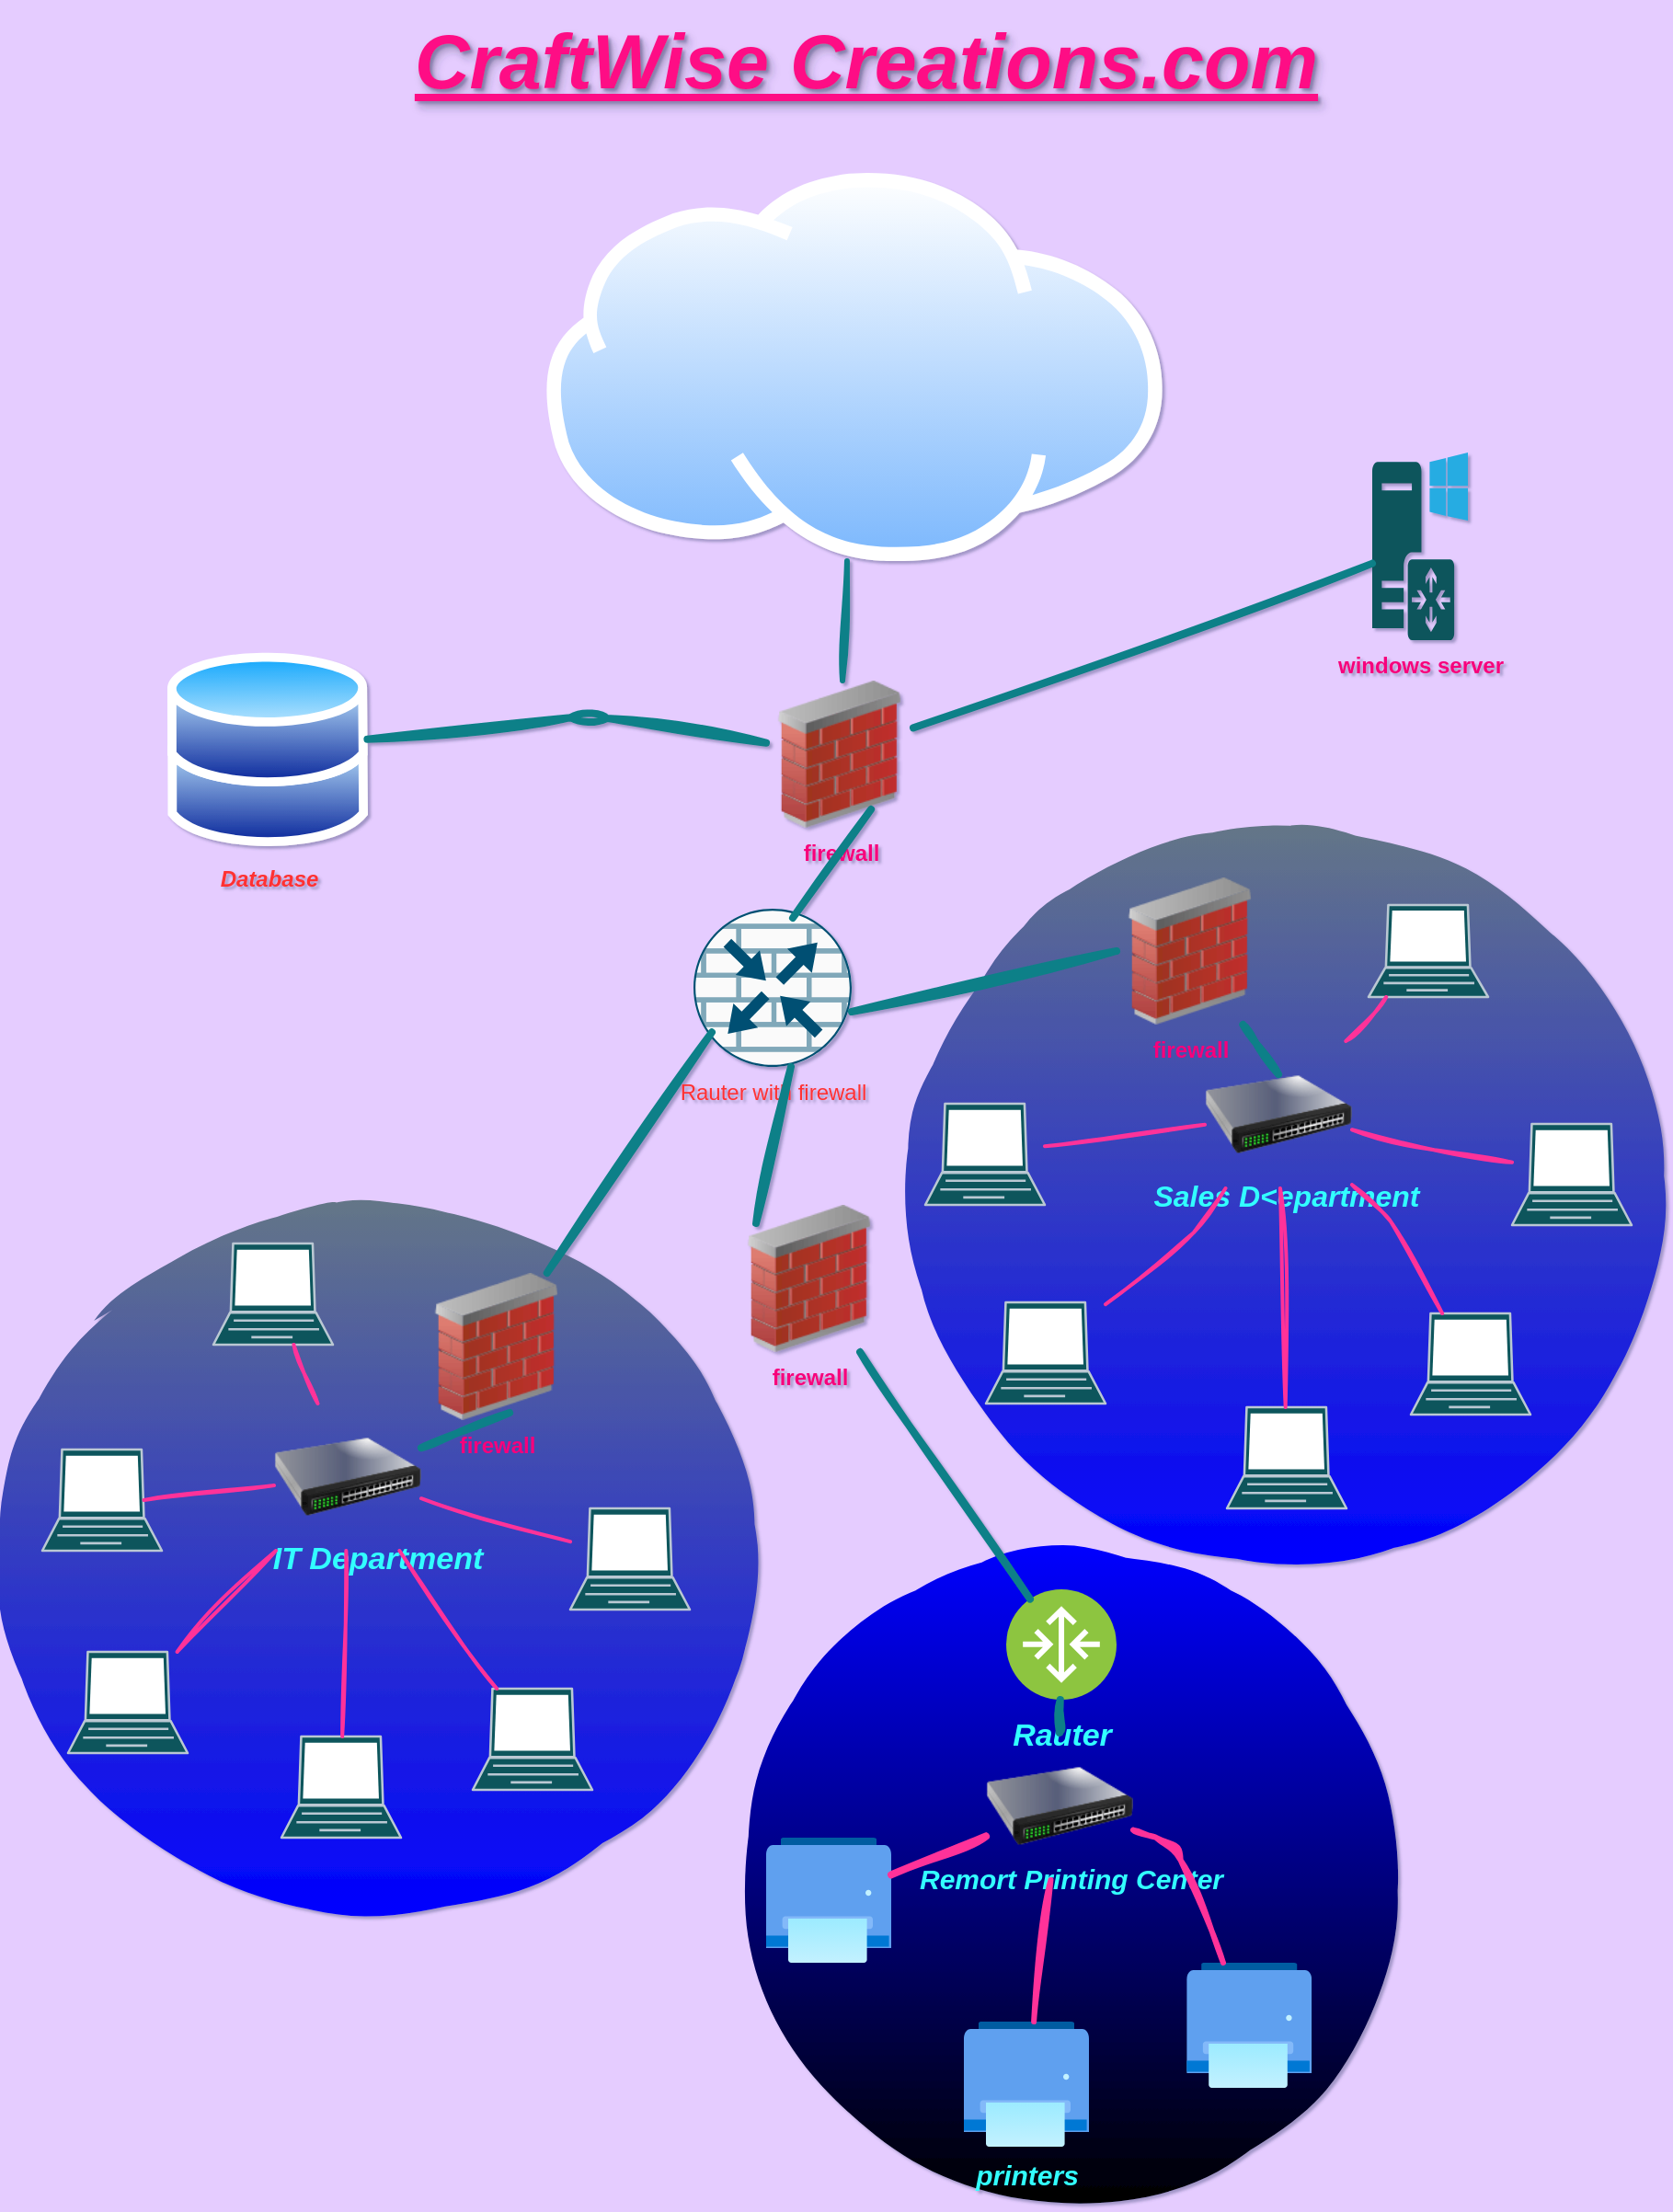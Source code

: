 <mxfile version="24.3.1" type="google">
  <diagram name="Page-1" id="t7aT-vjnfJ03V7gcOWBv">
    <mxGraphModel dx="1781" dy="1775" grid="0" gridSize="10" guides="1" tooltips="1" connect="1" arrows="1" fold="1" page="1" pageScale="1" pageWidth="827" pageHeight="1169" background="#E5CCFF" math="0" shadow="1">
      <root>
        <mxCell id="0" />
        <mxCell id="1" parent="0" />
        <mxCell id="v_30qN0dFmq3tohGrsNm-68" value="Remort Printing Center" style="ellipse;whiteSpace=wrap;html=1;aspect=fixed;rounded=1;sketch=1;hachureGap=4;jiggle=2;curveFitting=1;strokeColor=none;fontFamily=Helvetica;fontColor=#33FFFF;fillColor=#0000FF;gradientColor=default;fontStyle=3;fontSize=15;" parent="1" vertex="1">
          <mxGeometry x="368" y="662" width="355" height="355" as="geometry" />
        </mxCell>
        <mxCell id="v_30qN0dFmq3tohGrsNm-1" value="Database" style="image;aspect=fixed;perimeter=ellipsePerimeter;html=1;align=center;shadow=0;dashed=0;spacingTop=3;image=img/lib/active_directory/databases.svg;labelBackgroundColor=none;fillColor=#09555B;strokeColor=#BAC8D3;fontColor=#FF3333;rounded=1;fontStyle=3" parent="1" vertex="1">
          <mxGeometry x="54" y="173" width="109" height="106.82" as="geometry" />
        </mxCell>
        <mxCell id="v_30qN0dFmq3tohGrsNm-2" value="" style="image;aspect=fixed;perimeter=ellipsePerimeter;html=1;align=center;shadow=0;dashed=0;spacingTop=3;image=img/lib/active_directory/internet_cloud.svg;labelBackgroundColor=none;fillColor=#09555B;strokeColor=#BAC8D3;fontColor=#EEEEEE;rounded=1;" parent="1" vertex="1">
          <mxGeometry x="260" y="-87" width="335" height="211.05" as="geometry" />
        </mxCell>
        <mxCell id="v_30qN0dFmq3tohGrsNm-7" value="" style="sketch=0;aspect=fixed;pointerEvents=1;shadow=0;dashed=0;html=1;strokeColor=none;labelPosition=center;verticalLabelPosition=bottom;verticalAlign=top;align=center;fillColor=#09555B;shape=mxgraph.mscae.enterprise.wireless_connection;labelBackgroundColor=none;fontColor=#EEEEEE;rounded=1;" parent="1" vertex="1">
          <mxGeometry x="581" y="283" width="42" height="50" as="geometry" />
        </mxCell>
        <mxCell id="v_30qN0dFmq3tohGrsNm-9" value="windows server" style="sketch=0;pointerEvents=1;shadow=0;dashed=0;html=1;strokeColor=none;fillColor=#09555B;labelPosition=center;verticalLabelPosition=bottom;verticalAlign=top;outlineConnect=0;align=center;shape=mxgraph.office.servers.windows_router;labelBackgroundColor=none;fontColor=#F7007C;rounded=1;fontStyle=1" parent="1" vertex="1">
          <mxGeometry x="709" y="65" width="52" height="102" as="geometry" />
        </mxCell>
        <mxCell id="v_30qN0dFmq3tohGrsNm-18" value="firewall" style="image;html=1;image=img/lib/clip_art/networking/Firewall_02_128x128.png;labelBackgroundColor=none;fillColor=#09555B;strokeColor=#BAC8D3;fontColor=#F7007C;rounded=1;fontStyle=1" parent="1" vertex="1">
          <mxGeometry x="363" y="474" width="80" height="80" as="geometry" />
        </mxCell>
        <mxCell id="v_30qN0dFmq3tohGrsNm-23" style="edgeStyle=none;rounded=1;sketch=1;hachureGap=4;jiggle=2;curveFitting=1;orthogonalLoop=1;jettySize=auto;html=1;exitX=0.92;exitY=0.5;exitDx=0;exitDy=0;exitPerimeter=0;entryX=0.833;entryY=0.76;entryDx=0;entryDy=0;entryPerimeter=0;strokeColor=#0B4D6A;fontFamily=Architects Daughter;fontSource=https%3A%2F%2Ffonts.googleapis.com%2Fcss%3Ffamily%3DArchitects%2BDaughter;" parent="1" source="v_30qN0dFmq3tohGrsNm-7" target="v_30qN0dFmq3tohGrsNm-7" edge="1">
          <mxGeometry relative="1" as="geometry" />
        </mxCell>
        <mxCell id="v_30qN0dFmq3tohGrsNm-27" value="Rauter with firewall" style="sketch=0;points=[[0.5,0,0],[1,0.5,0],[0.5,1,0],[0,0.5,0],[0.145,0.145,0],[0.856,0.145,0],[0.855,0.856,0],[0.145,0.855,0]];verticalLabelPosition=bottom;html=1;verticalAlign=top;aspect=fixed;align=center;pointerEvents=1;shape=mxgraph.cisco19.rect;prIcon=router_with_firewall;fillColor=#FAFAFA;strokeColor=#005073;rounded=1;hachureGap=4;jiggle=2;curveFitting=1;fontFamily=Helvetica;fontColor=#FF3333;" parent="1" vertex="1">
          <mxGeometry x="340" y="313" width="86" height="86" as="geometry" />
        </mxCell>
        <mxCell id="v_30qN0dFmq3tohGrsNm-36" value="IT Department" style="strokeWidth=2;html=1;shape=mxgraph.flowchart.start_2;whiteSpace=wrap;rounded=1;sketch=1;hachureGap=4;jiggle=2;curveFitting=1;strokeColor=none;fontFamily=Helvetica;fontColor=#33FFFF;fillColor=#647687;gradientColor=#0000FF;fontStyle=3;fontSize=17;" parent="1" vertex="1">
          <mxGeometry x="-37" y="474" width="411" height="385" as="geometry" />
        </mxCell>
        <mxCell id="v_30qN0dFmq3tohGrsNm-13" value="" style="fontColor=#EEEEEE;verticalAlign=top;verticalLabelPosition=bottom;labelPosition=center;align=center;html=1;outlineConnect=0;fillColor=#09555B;strokeColor=#BAC8D3;gradientDirection=north;strokeWidth=2;shape=mxgraph.networks.laptop;labelBackgroundColor=none;rounded=1;" parent="1" vertex="1">
          <mxGeometry y="717" width="65" height="55" as="geometry" />
        </mxCell>
        <mxCell id="v_30qN0dFmq3tohGrsNm-12" value="" style="fontColor=#EEEEEE;verticalAlign=top;verticalLabelPosition=bottom;labelPosition=center;align=center;html=1;outlineConnect=0;fillColor=#09555B;strokeColor=#BAC8D3;gradientDirection=north;strokeWidth=2;shape=mxgraph.networks.laptop;labelBackgroundColor=none;rounded=1;" parent="1" vertex="1">
          <mxGeometry x="273" y="639" width="65" height="55" as="geometry" />
        </mxCell>
        <mxCell id="v_30qN0dFmq3tohGrsNm-39" value="Sales D&amp;lt;epartment" style="strokeWidth=2;html=1;shape=mxgraph.flowchart.start_2;whiteSpace=wrap;rounded=1;sketch=1;hachureGap=4;jiggle=2;curveFitting=1;strokeColor=none;fontFamily=Helvetica;fontColor=#33FFFF;fillColor=#647687;gradientColor=#0000FF;fontStyle=3;fontSize=16;" parent="1" vertex="1">
          <mxGeometry x="457" y="269" width="411" height="399" as="geometry" />
        </mxCell>
        <mxCell id="v_30qN0dFmq3tohGrsNm-40" value="" style="image;html=1;image=img/lib/clip_art/networking/Switch_128x128.png;rounded=1;sketch=1;hachureGap=4;jiggle=2;curveFitting=1;strokeColor=#BAC8D3;fontFamily=Architects Daughter;fontSource=https%3A%2F%2Ffonts.googleapis.com%2Fcss%3Ffamily%3DArchitects%2BDaughter;fontColor=#EEEEEE;fillColor=#09555B;" parent="1" vertex="1">
          <mxGeometry x="618" y="385" width="80" height="80" as="geometry" />
        </mxCell>
        <mxCell id="v_30qN0dFmq3tohGrsNm-41" value="" style="fontColor=#EEEEEE;verticalAlign=top;verticalLabelPosition=bottom;labelPosition=center;align=center;html=1;outlineConnect=0;fillColor=#09555B;strokeColor=#BAC8D3;gradientDirection=north;strokeWidth=2;shape=mxgraph.networks.laptop;labelBackgroundColor=none;rounded=1;" parent="1" vertex="1">
          <mxGeometry x="220" y="737" width="65" height="55" as="geometry" />
        </mxCell>
        <mxCell id="v_30qN0dFmq3tohGrsNm-42" value="" style="fontColor=#EEEEEE;verticalAlign=top;verticalLabelPosition=bottom;labelPosition=center;align=center;html=1;outlineConnect=0;fillColor=#09555B;strokeColor=#BAC8D3;gradientDirection=north;strokeWidth=2;shape=mxgraph.networks.laptop;labelBackgroundColor=none;rounded=1;" parent="1" vertex="1">
          <mxGeometry x="730" y="533" width="65" height="55" as="geometry" />
        </mxCell>
        <mxCell id="v_30qN0dFmq3tohGrsNm-43" value="" style="fontColor=#EEEEEE;verticalAlign=top;verticalLabelPosition=bottom;labelPosition=center;align=center;html=1;outlineConnect=0;fillColor=#09555B;strokeColor=#BAC8D3;gradientDirection=north;strokeWidth=2;shape=mxgraph.networks.laptop;labelBackgroundColor=none;rounded=1;" parent="1" vertex="1">
          <mxGeometry x="785" y="430" width="65" height="55" as="geometry" />
        </mxCell>
        <mxCell id="v_30qN0dFmq3tohGrsNm-44" value="" style="fontColor=#EEEEEE;verticalAlign=top;verticalLabelPosition=bottom;labelPosition=center;align=center;html=1;outlineConnect=0;fillColor=#09555B;strokeColor=#BAC8D3;gradientDirection=north;strokeWidth=2;shape=mxgraph.networks.laptop;labelBackgroundColor=none;rounded=1;" parent="1" vertex="1">
          <mxGeometry x="466" y="419" width="65" height="55" as="geometry" />
        </mxCell>
        <mxCell id="v_30qN0dFmq3tohGrsNm-45" value="" style="fontColor=#EEEEEE;verticalAlign=top;verticalLabelPosition=bottom;labelPosition=center;align=center;html=1;outlineConnect=0;fillColor=#09555B;strokeColor=#BAC8D3;gradientDirection=north;strokeWidth=2;shape=mxgraph.networks.laptop;labelBackgroundColor=none;rounded=1;" parent="1" vertex="1">
          <mxGeometry x="630" y="584" width="65" height="55" as="geometry" />
        </mxCell>
        <mxCell id="v_30qN0dFmq3tohGrsNm-46" value="" style="fontColor=#EEEEEE;verticalAlign=top;verticalLabelPosition=bottom;labelPosition=center;align=center;html=1;outlineConnect=0;fillColor=#09555B;strokeColor=#BAC8D3;gradientDirection=north;strokeWidth=2;shape=mxgraph.networks.laptop;labelBackgroundColor=none;rounded=1;" parent="1" vertex="1">
          <mxGeometry x="499" y="527" width="65" height="55" as="geometry" />
        </mxCell>
        <mxCell id="v_30qN0dFmq3tohGrsNm-48" value="" style="fontColor=#EEEEEE;verticalAlign=top;verticalLabelPosition=bottom;labelPosition=center;align=center;html=1;outlineConnect=0;fillColor=#09555B;strokeColor=#BAC8D3;gradientDirection=north;strokeWidth=2;shape=mxgraph.networks.laptop;labelBackgroundColor=none;rounded=1;" parent="1" vertex="1">
          <mxGeometry x="116" y="763" width="65" height="55" as="geometry" />
        </mxCell>
        <mxCell id="v_30qN0dFmq3tohGrsNm-49" value="" style="fontColor=#EEEEEE;verticalAlign=top;verticalLabelPosition=bottom;labelPosition=center;align=center;html=1;outlineConnect=0;fillColor=#09555B;strokeColor=#BAC8D3;gradientDirection=north;strokeWidth=2;shape=mxgraph.networks.laptop;labelBackgroundColor=none;rounded=1;" parent="1" vertex="1">
          <mxGeometry x="-14" y="607" width="65" height="55" as="geometry" />
        </mxCell>
        <mxCell id="v_30qN0dFmq3tohGrsNm-50" value="" style="fontColor=#EEEEEE;verticalAlign=top;verticalLabelPosition=bottom;labelPosition=center;align=center;html=1;outlineConnect=0;fillColor=#09555B;strokeColor=#BAC8D3;gradientDirection=north;strokeWidth=2;shape=mxgraph.networks.laptop;labelBackgroundColor=none;rounded=1;" parent="1" vertex="1">
          <mxGeometry x="79" y="495" width="65" height="55" as="geometry" />
        </mxCell>
        <mxCell id="v_30qN0dFmq3tohGrsNm-51" value="" style="endArrow=none;html=1;rounded=0;sketch=1;hachureGap=4;jiggle=2;curveFitting=1;strokeColor=#FF3399;fontFamily=Architects Daughter;fontSource=https%3A%2F%2Ffonts.googleapis.com%2Fcss%3Ffamily%3DArchitects%2BDaughter;strokeWidth=2;" parent="1" source="v_30qN0dFmq3tohGrsNm-38" target="v_30qN0dFmq3tohGrsNm-50" edge="1">
          <mxGeometry width="50" height="50" relative="1" as="geometry">
            <mxPoint x="193" y="476" as="sourcePoint" />
            <mxPoint x="243" y="426" as="targetPoint" />
          </mxGeometry>
        </mxCell>
        <mxCell id="v_30qN0dFmq3tohGrsNm-52" value="" style="endArrow=none;html=1;rounded=0;sketch=1;hachureGap=4;jiggle=2;curveFitting=1;strokeColor=#FF3399;fontFamily=Architects Daughter;fontSource=https%3A%2F%2Ffonts.googleapis.com%2Fcss%3Ffamily%3DArchitects%2BDaughter;curved=0;strokeWidth=2;" parent="1" source="v_30qN0dFmq3tohGrsNm-48" target="v_30qN0dFmq3tohGrsNm-38" edge="1">
          <mxGeometry width="50" height="50" relative="1" as="geometry">
            <mxPoint x="161" y="559" as="sourcePoint" />
            <mxPoint x="205" y="509" as="targetPoint" />
          </mxGeometry>
        </mxCell>
        <mxCell id="v_30qN0dFmq3tohGrsNm-53" value="" style="endArrow=none;html=1;rounded=0;sketch=1;hachureGap=4;jiggle=2;curveFitting=1;strokeColor=#FF3399;fontFamily=Architects Daughter;fontSource=https%3A%2F%2Ffonts.googleapis.com%2Fcss%3Ffamily%3DArchitects%2BDaughter;curved=0;strokeWidth=2;" parent="1" source="v_30qN0dFmq3tohGrsNm-13" target="v_30qN0dFmq3tohGrsNm-38" edge="1">
          <mxGeometry width="50" height="50" relative="1" as="geometry">
            <mxPoint x="112" y="522" as="sourcePoint" />
            <mxPoint x="161" y="496.5" as="targetPoint" />
          </mxGeometry>
        </mxCell>
        <mxCell id="v_30qN0dFmq3tohGrsNm-54" value="" style="endArrow=none;html=1;rounded=0;sketch=1;hachureGap=4;jiggle=2;curveFitting=1;strokeColor=#FF3399;fontFamily=Architects Daughter;fontSource=https%3A%2F%2Ffonts.googleapis.com%2Fcss%3Ffamily%3DArchitects%2BDaughter;curved=0;strokeWidth=2;" parent="1" source="v_30qN0dFmq3tohGrsNm-38" target="v_30qN0dFmq3tohGrsNm-12" edge="1">
          <mxGeometry width="50" height="50" relative="1" as="geometry">
            <mxPoint x="273" y="502" as="sourcePoint" />
            <mxPoint x="323" y="452" as="targetPoint" />
          </mxGeometry>
        </mxCell>
        <mxCell id="v_30qN0dFmq3tohGrsNm-55" value="" style="endArrow=none;html=1;rounded=0;sketch=1;hachureGap=4;jiggle=2;curveFitting=1;strokeColor=#FF3399;fontFamily=Architects Daughter;fontSource=https%3A%2F%2Ffonts.googleapis.com%2Fcss%3Ffamily%3DArchitects%2BDaughter;curved=0;strokeWidth=2;entryX=0.85;entryY=0.5;entryDx=0;entryDy=0;entryPerimeter=0;" parent="1" source="v_30qN0dFmq3tohGrsNm-38" target="v_30qN0dFmq3tohGrsNm-49" edge="1">
          <mxGeometry width="50" height="50" relative="1" as="geometry">
            <mxPoint x="83" y="502" as="sourcePoint" />
            <mxPoint x="133" y="452" as="targetPoint" />
          </mxGeometry>
        </mxCell>
        <mxCell id="v_30qN0dFmq3tohGrsNm-56" value="" style="endArrow=none;html=1;rounded=0;sketch=1;hachureGap=4;jiggle=2;curveFitting=1;strokeColor=#FF3399;fontFamily=Architects Daughter;fontSource=https%3A%2F%2Ffonts.googleapis.com%2Fcss%3Ffamily%3DArchitects%2BDaughter;curved=0;strokeWidth=2;" parent="1" source="v_30qN0dFmq3tohGrsNm-38" target="v_30qN0dFmq3tohGrsNm-41" edge="1">
          <mxGeometry width="50" height="50" relative="1" as="geometry">
            <mxPoint x="253" y="607" as="sourcePoint" />
            <mxPoint x="303" y="557" as="targetPoint" />
          </mxGeometry>
        </mxCell>
        <mxCell id="v_30qN0dFmq3tohGrsNm-59" value="" style="endArrow=none;html=1;rounded=0;sketch=1;hachureGap=4;jiggle=2;curveFitting=1;strokeColor=#FF3399;fontFamily=Architects Daughter;fontSource=https%3A%2F%2Ffonts.googleapis.com%2Fcss%3Ffamily%3DArchitects%2BDaughter;curved=0;strokeWidth=2;" parent="1" source="v_30qN0dFmq3tohGrsNm-40" target="v_30qN0dFmq3tohGrsNm-42" edge="1">
          <mxGeometry width="50" height="50" relative="1" as="geometry">
            <mxPoint x="733" y="407" as="sourcePoint" />
            <mxPoint x="804.822" y="360.954" as="targetPoint" />
            <Array as="points">
              <mxPoint x="719" y="483" />
            </Array>
          </mxGeometry>
        </mxCell>
        <mxCell id="v_30qN0dFmq3tohGrsNm-60" value="" style="endArrow=none;html=1;rounded=0;sketch=1;hachureGap=4;jiggle=2;curveFitting=1;strokeColor=#FF3399;fontFamily=Architects Daughter;fontSource=https%3A%2F%2Ffonts.googleapis.com%2Fcss%3Ffamily%3DArchitects%2BDaughter;curved=0;strokeWidth=2;" parent="1" source="v_30qN0dFmq3tohGrsNm-40" target="v_30qN0dFmq3tohGrsNm-44" edge="1">
          <mxGeometry width="50" height="50" relative="1" as="geometry">
            <mxPoint x="626" y="379" as="sourcePoint" />
            <mxPoint x="601.412" y="338.004" as="targetPoint" />
            <Array as="points" />
          </mxGeometry>
        </mxCell>
        <mxCell id="v_30qN0dFmq3tohGrsNm-62" value="" style="endArrow=none;html=1;rounded=0;sketch=1;hachureGap=4;jiggle=2;curveFitting=1;strokeColor=#FF3399;fontFamily=Architects Daughter;fontSource=https%3A%2F%2Ffonts.googleapis.com%2Fcss%3Ffamily%3DArchitects%2BDaughter;curved=0;strokeWidth=2;" parent="1" source="v_30qN0dFmq3tohGrsNm-45" target="v_30qN0dFmq3tohGrsNm-40" edge="1">
          <mxGeometry width="50" height="50" relative="1" as="geometry">
            <mxPoint x="608" y="437" as="sourcePoint" />
            <mxPoint x="679.822" y="386.954" as="targetPoint" />
            <Array as="points" />
          </mxGeometry>
        </mxCell>
        <mxCell id="v_30qN0dFmq3tohGrsNm-63" value="" style="endArrow=none;html=1;rounded=0;sketch=1;hachureGap=4;jiggle=2;curveFitting=1;strokeColor=#FF3399;fontFamily=Architects Daughter;fontSource=https%3A%2F%2Ffonts.googleapis.com%2Fcss%3Ffamily%3DArchitects%2BDaughter;strokeWidth=2;" parent="1" source="v_30qN0dFmq3tohGrsNm-40" target="v_30qN0dFmq3tohGrsNm-43" edge="1">
          <mxGeometry width="50" height="50" relative="1" as="geometry">
            <mxPoint x="719" y="321" as="sourcePoint" />
            <mxPoint x="723" y="311" as="targetPoint" />
            <Array as="points" />
          </mxGeometry>
        </mxCell>
        <mxCell id="v_30qN0dFmq3tohGrsNm-66" value="printers" style="image;aspect=fixed;html=1;points=[];align=center;fontSize=15;image=img/lib/azure2/other/Defender_Industrial_Printer.svg;rounded=1;sketch=1;hachureGap=4;jiggle=2;curveFitting=1;strokeColor=#BAC8D3;fontFamily=Helvetica;fontColor=#33FFFF;fillColor=#09555B;labelBackgroundColor=none;fontStyle=3" parent="1" vertex="1">
          <mxGeometry x="487" y="918" width="68" height="68" as="geometry" />
        </mxCell>
        <mxCell id="v_30qN0dFmq3tohGrsNm-65" value="" style="image;aspect=fixed;html=1;points=[];align=center;fontSize=12;image=img/lib/azure2/other/Defender_Industrial_Printer.svg;rounded=1;sketch=1;hachureGap=4;jiggle=2;curveFitting=1;strokeColor=#BAC8D3;fontFamily=Architects Daughter;fontSource=https%3A%2F%2Ffonts.googleapis.com%2Fcss%3Ffamily%3DArchitects%2BDaughter;fontColor=#EEEEEE;fillColor=#09555B;" parent="1" vertex="1">
          <mxGeometry x="608.11" y="886" width="68" height="68" as="geometry" />
        </mxCell>
        <mxCell id="v_30qN0dFmq3tohGrsNm-67" value="" style="image;aspect=fixed;html=1;points=[];align=center;fontSize=12;image=img/lib/azure2/other/Defender_Industrial_Printer.svg;rounded=1;sketch=1;hachureGap=4;jiggle=2;curveFitting=1;strokeColor=#BAC8D3;fontFamily=Architects Daughter;fontSource=https%3A%2F%2Ffonts.googleapis.com%2Fcss%3Ffamily%3DArchitects%2BDaughter;fontColor=#EEEEEE;fillColor=#09555B;" parent="1" vertex="1">
          <mxGeometry x="379.5" y="818" width="68" height="68" as="geometry" />
        </mxCell>
        <mxCell id="v_30qN0dFmq3tohGrsNm-71" value="" style="image;html=1;image=img/lib/clip_art/networking/Switch_128x128.png;rounded=1;sketch=1;hachureGap=4;jiggle=2;curveFitting=1;strokeColor=#BAC8D3;fontFamily=Architects Daughter;fontSource=https%3A%2F%2Ffonts.googleapis.com%2Fcss%3Ffamily%3DArchitects%2BDaughter;fontColor=#EEEEEE;fillColor=#09555B;" parent="1" vertex="1">
          <mxGeometry x="499" y="761" width="80" height="80" as="geometry" />
        </mxCell>
        <mxCell id="v_30qN0dFmq3tohGrsNm-72" value="" style="endArrow=none;html=1;rounded=1;sketch=1;hachureGap=4;jiggle=2;curveFitting=1;strokeColor=#FF3399;fontFamily=Architects Daughter;fontSource=https%3A%2F%2Ffonts.googleapis.com%2Fcss%3Ffamily%3DArchitects%2BDaughter;strokeWidth=4;" parent="1" source="v_30qN0dFmq3tohGrsNm-67" target="v_30qN0dFmq3tohGrsNm-71" edge="1">
          <mxGeometry width="50" height="50" relative="1" as="geometry">
            <mxPoint x="520" y="731" as="sourcePoint" />
            <mxPoint x="570" y="681" as="targetPoint" />
          </mxGeometry>
        </mxCell>
        <mxCell id="v_30qN0dFmq3tohGrsNm-73" value="" style="endArrow=none;html=1;rounded=1;sketch=1;hachureGap=4;jiggle=2;curveFitting=1;strokeColor=#FF3399;fontFamily=Architects Daughter;fontSource=https%3A%2F%2Ffonts.googleapis.com%2Fcss%3Ffamily%3DArchitects%2BDaughter;strokeWidth=3;" parent="1" source="v_30qN0dFmq3tohGrsNm-66" target="v_30qN0dFmq3tohGrsNm-71" edge="1">
          <mxGeometry width="50" height="50" relative="1" as="geometry">
            <mxPoint x="595" y="792" as="sourcePoint" />
            <mxPoint x="645" y="742" as="targetPoint" />
            <Array as="points" />
          </mxGeometry>
        </mxCell>
        <mxCell id="v_30qN0dFmq3tohGrsNm-74" value="" style="endArrow=none;html=1;rounded=1;sketch=1;hachureGap=4;jiggle=2;curveFitting=1;strokeColor=#FF3399;fontFamily=Architects Daughter;fontSource=https://fonts.googleapis.com/css?family=Architects+Daughter;strokeWidth=3;" parent="1" source="v_30qN0dFmq3tohGrsNm-71" target="v_30qN0dFmq3tohGrsNm-65" edge="1">
          <mxGeometry width="50" height="50" relative="1" as="geometry">
            <mxPoint x="619" y="751.5" as="sourcePoint" />
            <mxPoint x="667" y="707" as="targetPoint" />
            <Array as="points">
              <mxPoint x="601" y="821" />
            </Array>
          </mxGeometry>
        </mxCell>
        <mxCell id="v_30qN0dFmq3tohGrsNm-81" value="" style="endArrow=none;html=1;rounded=1;sketch=1;hachureGap=4;jiggle=2;curveFitting=1;strokeColor=#0e8088;fontFamily=Architects Daughter;fontSource=https%3A%2F%2Ffonts.googleapis.com%2Fcss%3Ffamily%3DArchitects%2BDaughter;strokeWidth=4;fillColor=#b0e3e6;" parent="1" source="v_30qN0dFmq3tohGrsNm-95" target="v_30qN0dFmq3tohGrsNm-9" edge="1">
          <mxGeometry width="50" height="50" relative="1" as="geometry">
            <mxPoint x="577.5" y="164" as="sourcePoint" />
            <mxPoint x="627.5" y="114" as="targetPoint" />
          </mxGeometry>
        </mxCell>
        <mxCell id="v_30qN0dFmq3tohGrsNm-38" value="" style="image;html=1;image=img/lib/clip_art/networking/Switch_128x128.png;rounded=1;sketch=1;hachureGap=4;jiggle=2;curveFitting=1;strokeColor=#BAC8D3;fontFamily=Architects Daughter;fontSource=https%3A%2F%2Ffonts.googleapis.com%2Fcss%3Ffamily%3DArchitects%2BDaughter;fontColor=#CC0000;fillColor=#09555B;" parent="1" vertex="1">
          <mxGeometry x="112" y="582" width="80" height="80" as="geometry" />
        </mxCell>
        <mxCell id="v_30qN0dFmq3tohGrsNm-84" value="Rauter" style="image;aspect=fixed;perimeter=ellipsePerimeter;html=1;align=center;shadow=0;dashed=0;fontColor=#33FFFF;labelBackgroundColor=none;fontSize=17;spacingTop=3;image=img/lib/ibm/vpc/Router.svg;rounded=1;sketch=1;hachureGap=4;jiggle=2;curveFitting=1;strokeColor=#BAC8D3;fontFamily=Helvetica;fillColor=#09555B;fontStyle=3" parent="1" vertex="1">
          <mxGeometry x="510" y="683" width="60" height="60" as="geometry" />
        </mxCell>
        <mxCell id="v_30qN0dFmq3tohGrsNm-87" style="edgeStyle=orthogonalEdgeStyle;rounded=1;sketch=1;hachureGap=4;jiggle=2;curveFitting=1;orthogonalLoop=1;jettySize=auto;html=1;exitX=0.5;exitY=1;exitDx=0;exitDy=0;exitPerimeter=0;strokeColor=#0B4D6A;fontFamily=Architects Daughter;fontSource=https%3A%2F%2Ffonts.googleapis.com%2Fcss%3Ffamily%3DArchitects%2BDaughter;" parent="1" source="v_30qN0dFmq3tohGrsNm-50" target="v_30qN0dFmq3tohGrsNm-50" edge="1">
          <mxGeometry relative="1" as="geometry" />
        </mxCell>
        <mxCell id="v_30qN0dFmq3tohGrsNm-90" value="" style="endArrow=none;html=1;rounded=0;sketch=1;hachureGap=4;jiggle=2;curveFitting=1;strokeColor=#FF3399;fontFamily=Architects Daughter;fontSource=https%3A%2F%2Ffonts.googleapis.com%2Fcss%3Ffamily%3DArchitects%2BDaughter;curved=0;strokeWidth=2;" parent="1" source="v_30qN0dFmq3tohGrsNm-40" target="v_30qN0dFmq3tohGrsNm-46" edge="1">
          <mxGeometry width="50" height="50" relative="1" as="geometry">
            <mxPoint x="637" y="449" as="sourcePoint" />
            <mxPoint x="541" y="455" as="targetPoint" />
            <Array as="points">
              <mxPoint x="612" y="489" />
            </Array>
          </mxGeometry>
        </mxCell>
        <mxCell id="v_30qN0dFmq3tohGrsNm-91" value="" style="fontColor=#EEEEEE;verticalAlign=top;verticalLabelPosition=bottom;labelPosition=center;align=center;html=1;outlineConnect=0;fillColor=#09555B;strokeColor=#BAC8D3;gradientDirection=north;strokeWidth=2;shape=mxgraph.networks.laptop;labelBackgroundColor=none;rounded=1;" parent="1" vertex="1">
          <mxGeometry x="707" y="311" width="65" height="50" as="geometry" />
        </mxCell>
        <mxCell id="v_30qN0dFmq3tohGrsNm-92" value="" style="endArrow=none;html=1;rounded=0;sketch=1;hachureGap=4;jiggle=2;curveFitting=1;strokeColor=#FF3399;fontFamily=Architects Daughter;fontSource=https%3A%2F%2Ffonts.googleapis.com%2Fcss%3Ffamily%3DArchitects%2BDaughter;strokeWidth=2;" parent="1" source="v_30qN0dFmq3tohGrsNm-91" target="v_30qN0dFmq3tohGrsNm-40" edge="1">
          <mxGeometry width="50" height="50" relative="1" as="geometry">
            <mxPoint x="700.5" y="401" as="sourcePoint" />
            <mxPoint x="778.5" y="412" as="targetPoint" />
            <Array as="points" />
          </mxGeometry>
        </mxCell>
        <mxCell id="v_30qN0dFmq3tohGrsNm-93" value="firewall" style="image;html=1;image=img/lib/clip_art/networking/Firewall_02_128x128.png;labelBackgroundColor=none;fillColor=#09555B;strokeColor=#BAC8D3;fontColor=#F7007C;rounded=1;fontStyle=1" parent="1" vertex="1">
          <mxGeometry x="193" y="511" width="80" height="80" as="geometry" />
        </mxCell>
        <mxCell id="v_30qN0dFmq3tohGrsNm-94" value="firewall" style="image;html=1;image=img/lib/clip_art/networking/Firewall_02_128x128.png;labelBackgroundColor=none;fillColor=#09555B;strokeColor=#BAC8D3;fontColor=#F7007C;rounded=1;fontStyle=1" parent="1" vertex="1">
          <mxGeometry x="570" y="296" width="80" height="80" as="geometry" />
        </mxCell>
        <mxCell id="v_30qN0dFmq3tohGrsNm-95" value="firewall" style="image;html=1;image=img/lib/clip_art/networking/Firewall_02_128x128.png;labelBackgroundColor=none;fillColor=#09555B;strokeColor=#BAC8D3;fontColor=#F7007C;rounded=1;fontStyle=1" parent="1" vertex="1">
          <mxGeometry x="379.5" y="189" width="80" height="80" as="geometry" />
        </mxCell>
        <mxCell id="v_30qN0dFmq3tohGrsNm-96" value="" style="endArrow=none;html=1;rounded=1;sketch=1;hachureGap=4;jiggle=2;curveFitting=1;strokeColor=#0e8088;fontFamily=Architects Daughter;fontSource=https%3A%2F%2Ffonts.googleapis.com%2Fcss%3Ffamily%3DArchitects%2BDaughter;fillColor=#b0e3e6;strokeWidth=3;" parent="1" source="v_30qN0dFmq3tohGrsNm-95" target="v_30qN0dFmq3tohGrsNm-2" edge="1">
          <mxGeometry width="50" height="50" relative="1" as="geometry">
            <mxPoint x="426" y="134" as="sourcePoint" />
            <mxPoint x="461" y="130" as="targetPoint" />
          </mxGeometry>
        </mxCell>
        <mxCell id="v_30qN0dFmq3tohGrsNm-97" value="" style="endArrow=none;html=1;rounded=1;sketch=1;hachureGap=4;jiggle=2;curveFitting=1;strokeColor=#0e8088;fontFamily=Architects Daughter;fontSource=https%3A%2F%2Ffonts.googleapis.com%2Fcss%3Ffamily%3DArchitects%2BDaughter;strokeWidth=4;fillColor=#b0e3e6;" parent="1" source="v_30qN0dFmq3tohGrsNm-1" target="v_30qN0dFmq3tohGrsNm-95" edge="1">
          <mxGeometry width="50" height="50" relative="1" as="geometry">
            <mxPoint x="173" y="229" as="sourcePoint" />
            <mxPoint x="403" y="178" as="targetPoint" />
            <Array as="points">
              <mxPoint x="283" y="208" />
            </Array>
          </mxGeometry>
        </mxCell>
        <mxCell id="v_30qN0dFmq3tohGrsNm-98" value="" style="endArrow=none;html=1;rounded=1;sketch=1;hachureGap=4;jiggle=2;curveFitting=1;strokeColor=#0e8088;fontFamily=Architects Daughter;fontSource=https%3A%2F%2Ffonts.googleapis.com%2Fcss%3Ffamily%3DArchitects%2BDaughter;strokeWidth=4;fillColor=#b0e3e6;entryX=0.116;entryY=0.781;entryDx=0;entryDy=0;entryPerimeter=0;" parent="1" source="v_30qN0dFmq3tohGrsNm-93" target="v_30qN0dFmq3tohGrsNm-27" edge="1">
          <mxGeometry width="50" height="50" relative="1" as="geometry">
            <mxPoint x="116" y="433" as="sourcePoint" />
            <mxPoint x="352" y="389" as="targetPoint" />
            <Array as="points" />
          </mxGeometry>
        </mxCell>
        <mxCell id="v_30qN0dFmq3tohGrsNm-99" value="" style="endArrow=none;html=1;rounded=1;sketch=1;hachureGap=4;jiggle=2;curveFitting=1;strokeColor=#0e8088;fontFamily=Architects Daughter;fontSource=https%3A%2F%2Ffonts.googleapis.com%2Fcss%3Ffamily%3DArchitects%2BDaughter;strokeWidth=4;fillColor=#b0e3e6;entryX=0;entryY=0.5;entryDx=0;entryDy=0;exitX=1;exitY=0.651;exitDx=0;exitDy=0;exitPerimeter=0;" parent="1" source="v_30qN0dFmq3tohGrsNm-27" target="v_30qN0dFmq3tohGrsNm-94" edge="1">
          <mxGeometry width="50" height="50" relative="1" as="geometry">
            <mxPoint x="437" y="317" as="sourcePoint" />
            <mxPoint x="646.5" y="277" as="targetPoint" />
            <Array as="points" />
          </mxGeometry>
        </mxCell>
        <mxCell id="v_30qN0dFmq3tohGrsNm-100" value="" style="endArrow=none;html=1;rounded=1;sketch=1;hachureGap=4;jiggle=2;curveFitting=1;strokeColor=#0e8088;fontFamily=Architects Daughter;fontSource=https%3A%2F%2Ffonts.googleapis.com%2Fcss%3Ffamily%3DArchitects%2BDaughter;strokeWidth=4;fillColor=#b0e3e6;exitX=0.628;exitY=0.058;exitDx=0;exitDy=0;exitPerimeter=0;entryX=0.713;entryY=0.875;entryDx=0;entryDy=0;entryPerimeter=0;" parent="1" source="v_30qN0dFmq3tohGrsNm-27" target="v_30qN0dFmq3tohGrsNm-95" edge="1">
          <mxGeometry width="50" height="50" relative="1" as="geometry">
            <mxPoint x="426" y="267" as="sourcePoint" />
            <mxPoint x="582" y="234" as="targetPoint" />
          </mxGeometry>
        </mxCell>
        <mxCell id="v_30qN0dFmq3tohGrsNm-101" value="" style="endArrow=none;html=1;rounded=1;sketch=1;hachureGap=4;jiggle=2;curveFitting=1;strokeColor=#0e8088;fontFamily=Architects Daughter;fontSource=https%3A%2F%2Ffonts.googleapis.com%2Fcss%3Ffamily%3DArchitects%2BDaughter;strokeWidth=4;fillColor=#b0e3e6;" parent="1" source="v_30qN0dFmq3tohGrsNm-18" target="v_30qN0dFmq3tohGrsNm-84" edge="1">
          <mxGeometry width="50" height="50" relative="1" as="geometry">
            <mxPoint x="344" y="658" as="sourcePoint" />
            <mxPoint x="574" y="607" as="targetPoint" />
          </mxGeometry>
        </mxCell>
        <mxCell id="v_30qN0dFmq3tohGrsNm-102" value="" style="endArrow=none;html=1;rounded=1;sketch=1;hachureGap=4;jiggle=2;curveFitting=1;strokeColor=#0e8088;fontFamily=Architects Daughter;fontSource=https%3A%2F%2Ffonts.googleapis.com%2Fcss%3Ffamily%3DArchitects%2BDaughter;strokeWidth=4;fillColor=#b0e3e6;entryX=0.5;entryY=0.225;entryDx=0;entryDy=0;entryPerimeter=0;" parent="1" source="v_30qN0dFmq3tohGrsNm-94" target="v_30qN0dFmq3tohGrsNm-40" edge="1">
          <mxGeometry width="50" height="50" relative="1" as="geometry">
            <mxPoint x="591" y="370" as="sourcePoint" />
            <mxPoint x="821" y="319" as="targetPoint" />
          </mxGeometry>
        </mxCell>
        <mxCell id="v_30qN0dFmq3tohGrsNm-103" value="" style="endArrow=none;html=1;rounded=1;sketch=1;hachureGap=4;jiggle=2;curveFitting=1;strokeColor=#0e8088;fontFamily=Architects Daughter;fontSource=https%3A%2F%2Ffonts.googleapis.com%2Fcss%3Ffamily%3DArchitects%2BDaughter;strokeWidth=4;fillColor=#b0e3e6;entryX=0.616;entryY=1;entryDx=0;entryDy=0;entryPerimeter=0;exitX=0.138;exitY=0.125;exitDx=0;exitDy=0;exitPerimeter=0;" parent="1" source="v_30qN0dFmq3tohGrsNm-18" target="v_30qN0dFmq3tohGrsNm-27" edge="1">
          <mxGeometry width="50" height="50" relative="1" as="geometry">
            <mxPoint x="288" y="447" as="sourcePoint" />
            <mxPoint x="518" y="396" as="targetPoint" />
          </mxGeometry>
        </mxCell>
        <mxCell id="v_30qN0dFmq3tohGrsNm-104" value="" style="endArrow=none;html=1;rounded=1;sketch=1;hachureGap=4;jiggle=2;curveFitting=1;strokeColor=#0e8088;fontFamily=Architects Daughter;fontSource=https%3A%2F%2Ffonts.googleapis.com%2Fcss%3Ffamily%3DArchitects%2BDaughter;strokeWidth=4;fillColor=#b0e3e6;entryX=0.588;entryY=0.95;entryDx=0;entryDy=0;entryPerimeter=0;" parent="1" source="v_30qN0dFmq3tohGrsNm-38" target="v_30qN0dFmq3tohGrsNm-93" edge="1">
          <mxGeometry width="50" height="50" relative="1" as="geometry">
            <mxPoint x="123" y="620" as="sourcePoint" />
            <mxPoint x="353" y="569" as="targetPoint" />
          </mxGeometry>
        </mxCell>
        <mxCell id="v_30qN0dFmq3tohGrsNm-105" value="" style="endArrow=none;html=1;rounded=1;sketch=1;hachureGap=4;jiggle=2;curveFitting=1;strokeColor=#0e8088;fontFamily=Architects Daughter;fontSource=https%3A%2F%2Ffonts.googleapis.com%2Fcss%3Ffamily%3DArchitects%2BDaughter;strokeWidth=4;fillColor=#b0e3e6;exitX=0.5;exitY=0;exitDx=0;exitDy=0;" parent="1" source="v_30qN0dFmq3tohGrsNm-71" target="v_30qN0dFmq3tohGrsNm-84" edge="1">
          <mxGeometry width="50" height="50" relative="1" as="geometry">
            <mxPoint x="542" y="763" as="sourcePoint" />
            <mxPoint x="827" y="699" as="targetPoint" />
          </mxGeometry>
        </mxCell>
        <UserObject label="&lt;span style=&quot;&quot; id=&quot;docs-internal-guid-fd20f867-7fff-215b-a21b-3653853f09ad&quot;&gt;&lt;span style=&quot;font-size: 31pt; font-family: &amp;quot;Comic Sans MS&amp;quot;, sans-serif; color: rgb(254, 17, 133); background-color: transparent; font-variant: normal; text-decoration: underline; text-decoration-skip-ink: none; vertical-align: baseline; white-space: pre-wrap;&quot;&gt;CraftWise Creations.com&lt;/span&gt;&lt;/span&gt;" link="&lt;meta charset=&quot;utf-8&quot;&gt;&lt;b id=&quot;docs-internal-guid-fd20f867-7fff-215b-a21b-3653853f09ad&quot; style=&quot;font-weight:normal;&quot;&gt;&lt;span style=&quot;font-size:31.0pt;font-family:&#39;Comic Sans MS&#39;,sans-serif;color:#fe1185;background-color:transparent;font-weight:700;font-style:italic;font-variant:normal;text-decoration:underline;-webkit-text-decoration-skip:none;text-decoration-skip-ink:none;vertical-align:baseline;white-space:pre;white-space:pre-wrap;&quot;&gt;CraftWise Creations.com&lt;/span&gt;&lt;/b&gt;" id="v_30qN0dFmq3tohGrsNm-106">
          <mxCell style="rounded=1;whiteSpace=wrap;html=1;strokeWidth=2;fillWeight=4;hachureGap=8;hachureAngle=45;fillColor=none;sketch=1;jiggle=2;curveFitting=1;strokeColor=none;fontFamily=Architects Daughter;fontSource=https%3A%2F%2Ffonts.googleapis.com%2Fcss%3Ffamily%3DArchitects%2BDaughter;fontColor=#EEEEEE;shadow=1;glass=1;labelBorderColor=none;textShadow=1;horizontal=1;fontStyle=3" parent="1" vertex="1">
            <mxGeometry x="134" y="-177" width="600" height="60" as="geometry" />
          </mxCell>
        </UserObject>
      </root>
    </mxGraphModel>
  </diagram>
</mxfile>
